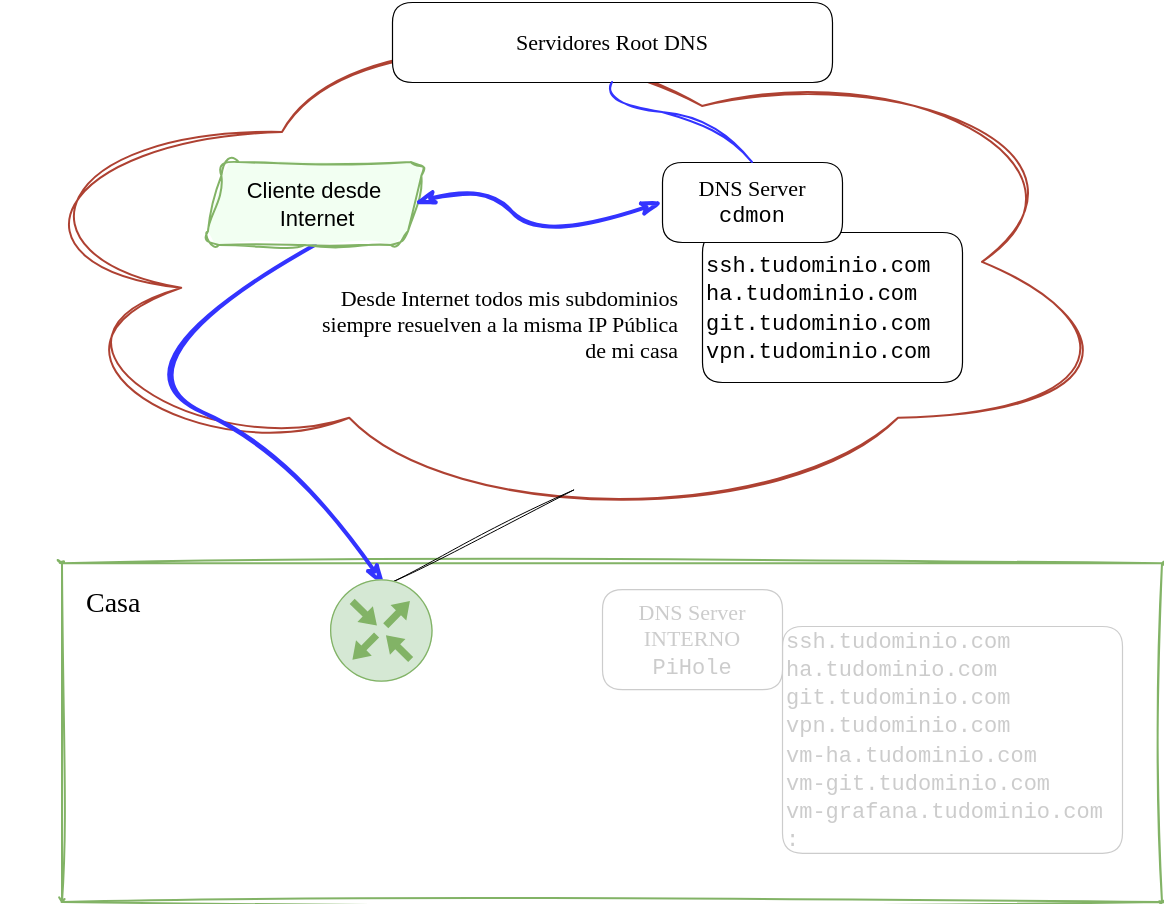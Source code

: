 <mxfile version="21.2.1" type="device">
  <diagram name="Page-1" id="sTeGwQV9_m6BofXgbJ5z">
    <mxGraphModel dx="1343" dy="1067" grid="1" gridSize="10" guides="1" tooltips="1" connect="1" arrows="1" fold="1" page="1" pageScale="1" pageWidth="1169" pageHeight="1654" math="0" shadow="0">
      <root>
        <mxCell id="0" />
        <mxCell id="1" parent="0" />
        <mxCell id="vNXa2KsQY14kPwiRae87-1" value="Casa" style="rounded=1;whiteSpace=wrap;html=1;align=left;spacingLeft=12;spacingTop=7;spacing=0;fontSize=14;fillColor=none;strokeColor=#82b366;verticalAlign=top;arcSize=0;strokeWidth=1;fontFamily=Verdana;sketch=1;curveFitting=1;jiggle=2;shadow=0;glass=0;fillStyle=auto;" parent="1" vertex="1">
          <mxGeometry x="90" y="340.58" width="550" height="169.42" as="geometry" />
        </mxCell>
        <mxCell id="z99PI1cJXAMRWRogK8VI-193" value="" style="ellipse;shape=cloud;whiteSpace=wrap;html=1;fillColor=none;strokeColor=#ae4132;fontSize=16;sketch=1;curveFitting=1;jiggle=2;fontFamily=Verdana;labelPosition=center;verticalLabelPosition=middle;align=center;verticalAlign=middle;" parent="1" vertex="1">
          <mxGeometry x="60" y="60" width="560" height="259.86" as="geometry" />
        </mxCell>
        <mxCell id="z99PI1cJXAMRWRogK8VI-212" value="" style="rounded=0;orthogonalLoop=1;jettySize=auto;html=1;startArrow=none;startFill=0;startSize=2;endSize=2;endArrow=none;endFill=0;exitX=0.5;exitY=0;exitDx=0;exitDy=0;sketch=1;curveFitting=1;jiggle=2;entryX=0.51;entryY=0.938;entryDx=0;entryDy=0;entryPerimeter=0;strokeWidth=0.5;" parent="1" target="z99PI1cJXAMRWRogK8VI-193" edge="1">
          <mxGeometry relative="1" as="geometry">
            <mxPoint x="250.885" y="351.58" as="sourcePoint" />
            <mxPoint x="280" y="271.58" as="targetPoint" />
          </mxGeometry>
        </mxCell>
        <mxCell id="pu2SGln_cWuoecxfrxfS-2" value="&lt;div style=&quot;&quot;&gt;&lt;span style=&quot;font-family: &amp;quot;Courier New&amp;quot;; background-color: initial;&quot;&gt;ssh.tudominio.com&lt;/span&gt;&lt;br&gt;&lt;/div&gt;&lt;div style=&quot;&quot;&gt;&lt;span style=&quot;font-family: &amp;quot;Courier New&amp;quot;; background-color: initial;&quot;&gt;ha.tudominio.com&lt;/span&gt;&lt;/div&gt;&lt;div style=&quot;&quot;&gt;&lt;span style=&quot;font-family: &amp;quot;Courier New&amp;quot;; background-color: initial;&quot;&gt;git.tudominio.com&lt;/span&gt;&lt;/div&gt;&lt;div style=&quot;&quot;&gt;&lt;font face=&quot;Courier New&quot;&gt;vpn.tudominio.com&lt;/font&gt;&lt;/div&gt;" style="shape=parallelogram;perimeter=parallelogramPerimeter;whiteSpace=wrap;html=1;fixedSize=1;size=0;rounded=1;fontSize=11;strokeWidth=0.6;labelPosition=center;verticalLabelPosition=middle;align=left;verticalAlign=middle;" parent="1" vertex="1">
          <mxGeometry x="410" y="175" width="130" height="75" as="geometry" />
        </mxCell>
        <mxCell id="pu2SGln_cWuoecxfrxfS-3" value="&lt;div style=&quot;&quot;&gt;&lt;font face=&quot;Verdana&quot; data-font-src=&quot;https://fonts.googleapis.com/css?family=Rock+Salt&quot;&gt;DNS Server&lt;/font&gt;&lt;/div&gt;&lt;div style=&quot;&quot;&gt;&lt;font face=&quot;Courier New&quot; data-font-src=&quot;https://fonts.googleapis.com/css?family=Rock+Salt&quot;&gt;cdmon&lt;/font&gt;&lt;/div&gt;" style="shape=parallelogram;perimeter=parallelogramPerimeter;whiteSpace=wrap;html=1;fixedSize=1;size=0;rounded=1;fontSize=11;strokeWidth=0.6;labelPosition=center;verticalLabelPosition=middle;align=center;verticalAlign=middle;" parent="1" vertex="1">
          <mxGeometry x="390" y="140" width="90" height="40" as="geometry" />
        </mxCell>
        <mxCell id="pu2SGln_cWuoecxfrxfS-4" value="&lt;div style=&quot;&quot;&gt;&lt;span style=&quot;font-family: &amp;quot;Courier New&amp;quot;; background-color: initial;&quot;&gt;ssh.tudominio.com&lt;/span&gt;&lt;br&gt;&lt;/div&gt;&lt;div style=&quot;&quot;&gt;&lt;span style=&quot;font-family: &amp;quot;Courier New&amp;quot;; background-color: initial;&quot;&gt;ha.tudominio.com&lt;/span&gt;&lt;/div&gt;&lt;div style=&quot;&quot;&gt;&lt;span style=&quot;font-family: &amp;quot;Courier New&amp;quot;; background-color: initial;&quot;&gt;git.tudominio.com&lt;/span&gt;&lt;/div&gt;&lt;div style=&quot;&quot;&gt;&lt;font face=&quot;Courier New&quot;&gt;vpn.tudominio.com&lt;/font&gt;&lt;/div&gt;&lt;div style=&quot;&quot;&gt;&lt;font face=&quot;Courier New&quot;&gt;vm-ha.tudominio.com&lt;/font&gt;&lt;/div&gt;&lt;div style=&quot;&quot;&gt;&lt;font face=&quot;Courier New&quot;&gt;vm-git.tudominio.com&lt;/font&gt;&lt;/div&gt;&lt;div style=&quot;&quot;&gt;&lt;font face=&quot;Courier New&quot;&gt;vm-grafana.tudominio.com&lt;/font&gt;&lt;/div&gt;&lt;div style=&quot;&quot;&gt;&lt;font face=&quot;Courier New&quot;&gt;:&lt;/font&gt;&lt;/div&gt;" style="shape=parallelogram;perimeter=parallelogramPerimeter;whiteSpace=wrap;html=1;fixedSize=1;size=0;rounded=1;fontSize=11;strokeWidth=0.6;labelPosition=center;verticalLabelPosition=middle;align=left;verticalAlign=middle;" parent="1" vertex="1">
          <mxGeometry x="450" y="372" width="170" height="113.42" as="geometry" />
        </mxCell>
        <mxCell id="pu2SGln_cWuoecxfrxfS-5" value="&lt;div style=&quot;&quot;&gt;&lt;font face=&quot;Verdana&quot; data-font-src=&quot;https://fonts.googleapis.com/css?family=Rock+Salt&quot;&gt;DNS Server INTERNO&lt;/font&gt;&lt;/div&gt;&lt;div style=&quot;&quot;&gt;&lt;font face=&quot;Courier New&quot;&gt;PiHole&lt;/font&gt;&lt;/div&gt;" style="shape=parallelogram;perimeter=parallelogramPerimeter;whiteSpace=wrap;html=1;fixedSize=1;size=0;rounded=1;fontSize=11;strokeWidth=0.6;labelPosition=center;verticalLabelPosition=middle;align=center;verticalAlign=middle;" parent="1" vertex="1">
          <mxGeometry x="360" y="353.58" width="90" height="50" as="geometry" />
        </mxCell>
        <mxCell id="pu2SGln_cWuoecxfrxfS-6" value="" style="endArrow=none;html=1;entryX=0.5;entryY=1;entryDx=0;entryDy=0;curved=1;strokeColor=#3333FF;strokeWidth=2;sketch=1;curveFitting=1;jiggle=1;exitX=0.5;exitY=0;exitDx=0;exitDy=0;startArrow=classicThin;startFill=1;" parent="1" target="pu2SGln_cWuoecxfrxfS-7" edge="1">
          <mxGeometry width="50" height="50" relative="1" as="geometry">
            <mxPoint x="250.885" y="351.58" as="sourcePoint" />
            <mxPoint x="410" y="150" as="targetPoint" />
            <Array as="points">
              <mxPoint x="210" y="290" />
              <mxPoint x="110" y="240" />
            </Array>
          </mxGeometry>
        </mxCell>
        <mxCell id="pu2SGln_cWuoecxfrxfS-7" value="Cliente desde&lt;br&gt;&amp;nbsp;Internet" style="shape=parallelogram;perimeter=parallelogramPerimeter;whiteSpace=wrap;html=1;fixedSize=1;size=10;rounded=1;sketch=1;curveFitting=1;jiggle=2;fontSize=11;strokeWidth=1;fillColor=#F2FFF2;strokeColor=#82b366;fillStyle=solid;arcSize=14;" parent="1" vertex="1">
          <mxGeometry x="161.33" y="140" width="110" height="41.52" as="geometry" />
        </mxCell>
        <mxCell id="pu2SGln_cWuoecxfrxfS-8" value="" style="endArrow=classicThin;html=1;entryX=1;entryY=0.5;entryDx=0;entryDy=0;curved=1;strokeColor=#3333FF;strokeWidth=2;sketch=1;curveFitting=1;jiggle=1;exitX=0;exitY=0.5;exitDx=0;exitDy=0;startArrow=classicThin;startFill=1;endFill=1;" parent="1" source="pu2SGln_cWuoecxfrxfS-3" target="pu2SGln_cWuoecxfrxfS-7" edge="1">
          <mxGeometry width="50" height="50" relative="1" as="geometry">
            <mxPoint x="261" y="425" as="sourcePoint" />
            <mxPoint x="145" y="205" as="targetPoint" />
            <Array as="points">
              <mxPoint x="330" y="180" />
              <mxPoint x="300" y="150" />
            </Array>
          </mxGeometry>
        </mxCell>
        <mxCell id="pu2SGln_cWuoecxfrxfS-9" value="&lt;div style=&quot;border-color: var(--border-color); color: rgb(0, 0, 0); font-size: 10px; font-style: normal; font-variant-ligatures: normal; font-variant-caps: normal; font-weight: 400; letter-spacing: normal; orphans: 2; text-indent: 0px; text-transform: none; widows: 2; word-spacing: 0px; -webkit-text-stroke-width: 0px; background-color: rgb(251, 251, 251); text-decoration-thickness: initial; text-decoration-style: initial; text-decoration-color: initial;&quot;&gt;&lt;/div&gt;&lt;font style=&quot;font-size: 11px;&quot;&gt;Desde Internet todos mis subdominios siempre resuelven a la misma IP Pública de mi casa&lt;/font&gt;" style="text;whiteSpace=wrap;html=1;fontSize=10;align=right;fontFamily=Verdana;" parent="1" vertex="1">
          <mxGeometry x="210" y="195" width="190" height="50" as="geometry" />
        </mxCell>
        <mxCell id="pu2SGln_cWuoecxfrxfS-27" value="&lt;div style=&quot;&quot;&gt;&lt;span style=&quot;background-color: initial;&quot;&gt;&lt;font face=&quot;Verdana&quot;&gt;Servidores Root DNS&lt;/font&gt;&lt;/span&gt;&lt;br&gt;&lt;/div&gt;" style="shape=parallelogram;perimeter=parallelogramPerimeter;whiteSpace=wrap;html=1;fixedSize=1;size=0;rounded=1;fontSize=11;strokeWidth=0.6;labelPosition=center;verticalLabelPosition=middle;align=center;verticalAlign=middle;" parent="1" vertex="1">
          <mxGeometry x="255.0" y="60" width="220" height="40" as="geometry" />
        </mxCell>
        <mxCell id="pu2SGln_cWuoecxfrxfS-29" value="" style="endArrow=none;html=1;entryX=0.5;entryY=0;entryDx=0;entryDy=0;curved=1;strokeColor=#3333FF;strokeWidth=1;sketch=1;curveFitting=1;jiggle=1;exitX=0.5;exitY=1;exitDx=0;exitDy=0;startArrow=none;startFill=0;endFill=0;" parent="1" source="pu2SGln_cWuoecxfrxfS-27" target="pu2SGln_cWuoecxfrxfS-3" edge="1">
          <mxGeometry width="50" height="50" relative="1" as="geometry">
            <mxPoint x="457" y="110" as="sourcePoint" />
            <mxPoint x="605" y="362" as="targetPoint" />
            <Array as="points">
              <mxPoint x="360" y="110" />
              <mxPoint x="420" y="120" />
            </Array>
          </mxGeometry>
        </mxCell>
        <mxCell id="cqfatpd7eaJQ5_4VdRqO-2" value="" style="rounded=1;whiteSpace=wrap;html=1;opacity=80;strokeColor=none;" parent="1" vertex="1">
          <mxGeometry x="320" y="348.58" width="310" height="153.42" as="geometry" />
        </mxCell>
        <mxCell id="UGnT0N85BE51naAXe4o1-1" value="" style="points=[[0.5,0,0],[1,0.5,0],[0.5,1,0],[0,0.5,0],[0.145,0.145,0],[0.856,0.145,0],[0.855,0.856,0],[0.145,0.855,0]];verticalLabelPosition=middle;html=1;verticalAlign=middle;aspect=fixed;align=right;pointerEvents=1;shape=mxgraph.cisco19.rect;prIcon=router;fillColor=#d5e8d4;strokeColor=#82b366;fontSize=15;fontFamily=Verdana;spacing=5;labelPosition=left;" vertex="1" parent="1">
          <mxGeometry x="224" y="348.58" width="51.33" height="51.33" as="geometry" />
        </mxCell>
      </root>
    </mxGraphModel>
  </diagram>
</mxfile>
